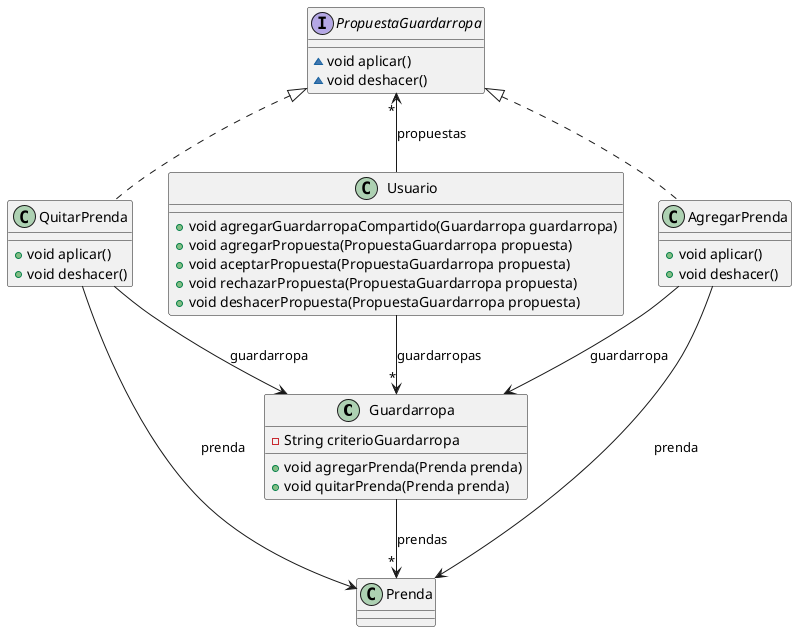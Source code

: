 @startuml

class Guardarropa {
- String criterioGuardarropa
+ void agregarPrenda(Prenda prenda)
+ void quitarPrenda(Prenda prenda)
}

Interface PropuestaGuardarropa {
~ void aplicar()
~ void deshacer()
}

class AgregarPrenda {
+ void aplicar()
+ void deshacer()
}

class QuitarPrenda {
+ void aplicar()
+ void deshacer()
}

class Usuario {
+ void agregarGuardarropaCompartido(Guardarropa guardarropa)
+ void agregarPropuesta(PropuestaGuardarropa propuesta)
+ void aceptarPropuesta(PropuestaGuardarropa propuesta)
+ void rechazarPropuesta(PropuestaGuardarropa propuesta)
+ void deshacerPropuesta(PropuestaGuardarropa propuesta)
}

Prenda "*" <--up Guardarropa: prendas
PropuestaGuardarropa <|.. AgregarPrenda
PropuestaGuardarropa <|.. QuitarPrenda
Guardarropa <--up AgregarPrenda: guardarropa
Prenda <--up AgregarPrenda: prenda
Guardarropa <--up QuitarPrenda: guardarropa
Prenda <--up QuitarPrenda: prenda
Guardarropa "*" <--up Usuario: guardarropas
PropuestaGuardarropa "*" <-- Usuario: propuestas

@enduml